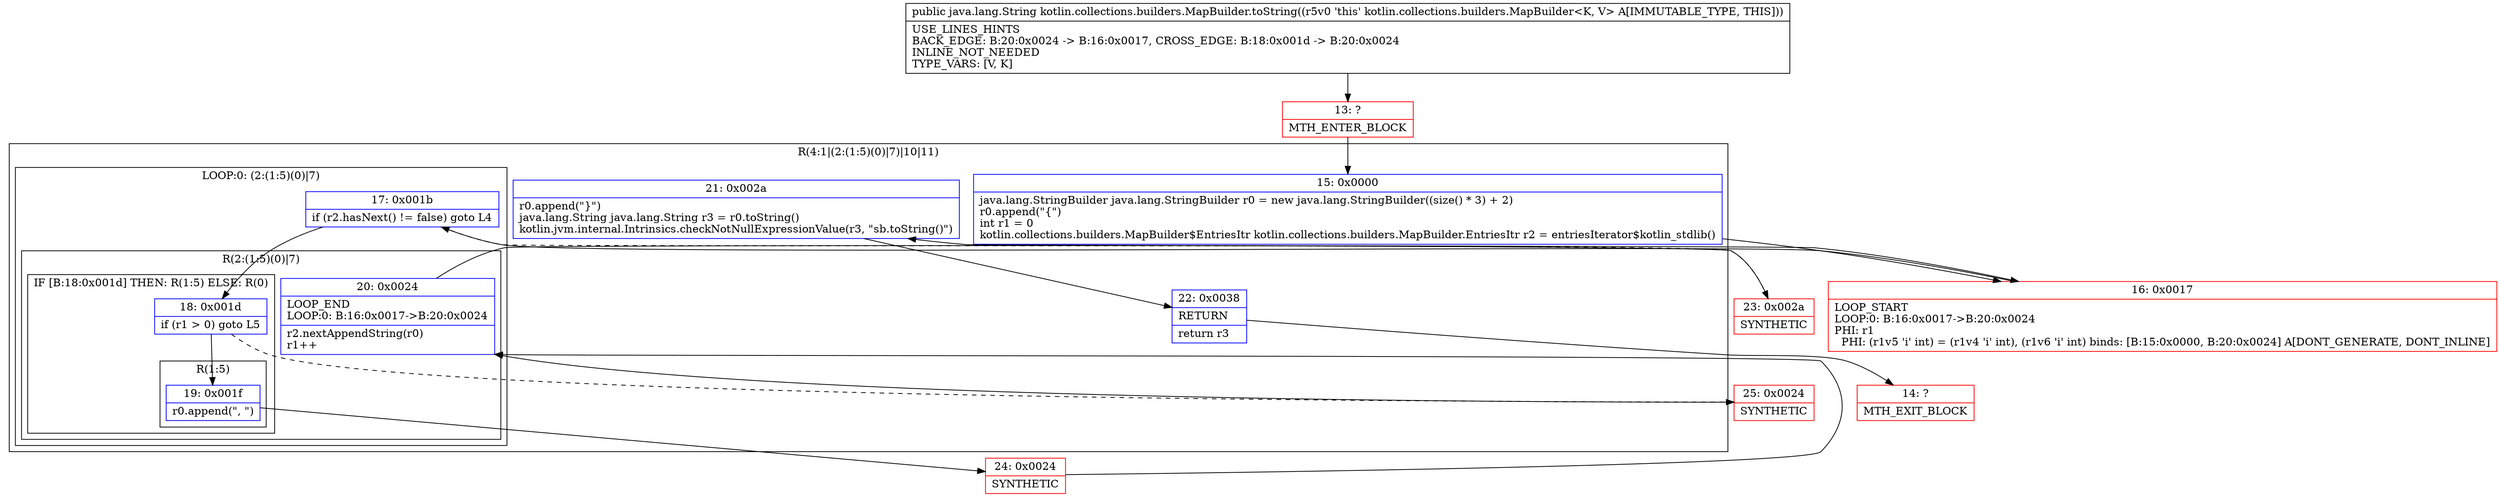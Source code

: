digraph "CFG forkotlin.collections.builders.MapBuilder.toString()Ljava\/lang\/String;" {
subgraph cluster_Region_1656167276 {
label = "R(4:1|(2:(1:5)(0)|7)|10|11)";
node [shape=record,color=blue];
Node_15 [shape=record,label="{15\:\ 0x0000|java.lang.StringBuilder java.lang.StringBuilder r0 = new java.lang.StringBuilder((size() * 3) + 2)\lr0.append(\"\{\")\lint r1 = 0\lkotlin.collections.builders.MapBuilder$EntriesItr kotlin.collections.builders.MapBuilder.EntriesItr r2 = entriesIterator$kotlin_stdlib()\l}"];
subgraph cluster_LoopRegion_639466441 {
label = "LOOP:0: (2:(1:5)(0)|7)";
node [shape=record,color=blue];
Node_17 [shape=record,label="{17\:\ 0x001b|if (r2.hasNext() != false) goto L4\l}"];
subgraph cluster_Region_650704174 {
label = "R(2:(1:5)(0)|7)";
node [shape=record,color=blue];
subgraph cluster_IfRegion_2083222363 {
label = "IF [B:18:0x001d] THEN: R(1:5) ELSE: R(0)";
node [shape=record,color=blue];
Node_18 [shape=record,label="{18\:\ 0x001d|if (r1 \> 0) goto L5\l}"];
subgraph cluster_Region_503731163 {
label = "R(1:5)";
node [shape=record,color=blue];
Node_19 [shape=record,label="{19\:\ 0x001f|r0.append(\", \")\l}"];
}
subgraph cluster_Region_950502680 {
label = "R(0)";
node [shape=record,color=blue];
}
}
Node_20 [shape=record,label="{20\:\ 0x0024|LOOP_END\lLOOP:0: B:16:0x0017\-\>B:20:0x0024\l|r2.nextAppendString(r0)\lr1++\l}"];
}
}
Node_21 [shape=record,label="{21\:\ 0x002a|r0.append(\"\}\")\ljava.lang.String java.lang.String r3 = r0.toString()\lkotlin.jvm.internal.Intrinsics.checkNotNullExpressionValue(r3, \"sb.toString()\")\l}"];
Node_22 [shape=record,label="{22\:\ 0x0038|RETURN\l|return r3\l}"];
}
Node_13 [shape=record,color=red,label="{13\:\ ?|MTH_ENTER_BLOCK\l}"];
Node_16 [shape=record,color=red,label="{16\:\ 0x0017|LOOP_START\lLOOP:0: B:16:0x0017\-\>B:20:0x0024\lPHI: r1 \l  PHI: (r1v5 'i' int) = (r1v4 'i' int), (r1v6 'i' int) binds: [B:15:0x0000, B:20:0x0024] A[DONT_GENERATE, DONT_INLINE]\l}"];
Node_24 [shape=record,color=red,label="{24\:\ 0x0024|SYNTHETIC\l}"];
Node_25 [shape=record,color=red,label="{25\:\ 0x0024|SYNTHETIC\l}"];
Node_23 [shape=record,color=red,label="{23\:\ 0x002a|SYNTHETIC\l}"];
Node_14 [shape=record,color=red,label="{14\:\ ?|MTH_EXIT_BLOCK\l}"];
MethodNode[shape=record,label="{public java.lang.String kotlin.collections.builders.MapBuilder.toString((r5v0 'this' kotlin.collections.builders.MapBuilder\<K, V\> A[IMMUTABLE_TYPE, THIS]))  | USE_LINES_HINTS\lBACK_EDGE: B:20:0x0024 \-\> B:16:0x0017, CROSS_EDGE: B:18:0x001d \-\> B:20:0x0024\lINLINE_NOT_NEEDED\lTYPE_VARS: [V, K]\l}"];
MethodNode -> Node_13;Node_15 -> Node_16;
Node_17 -> Node_18;
Node_17 -> Node_23[style=dashed];
Node_18 -> Node_19;
Node_18 -> Node_25[style=dashed];
Node_19 -> Node_24;
Node_20 -> Node_16;
Node_21 -> Node_22;
Node_22 -> Node_14;
Node_13 -> Node_15;
Node_16 -> Node_17;
Node_24 -> Node_20;
Node_25 -> Node_20;
Node_23 -> Node_21;
}

